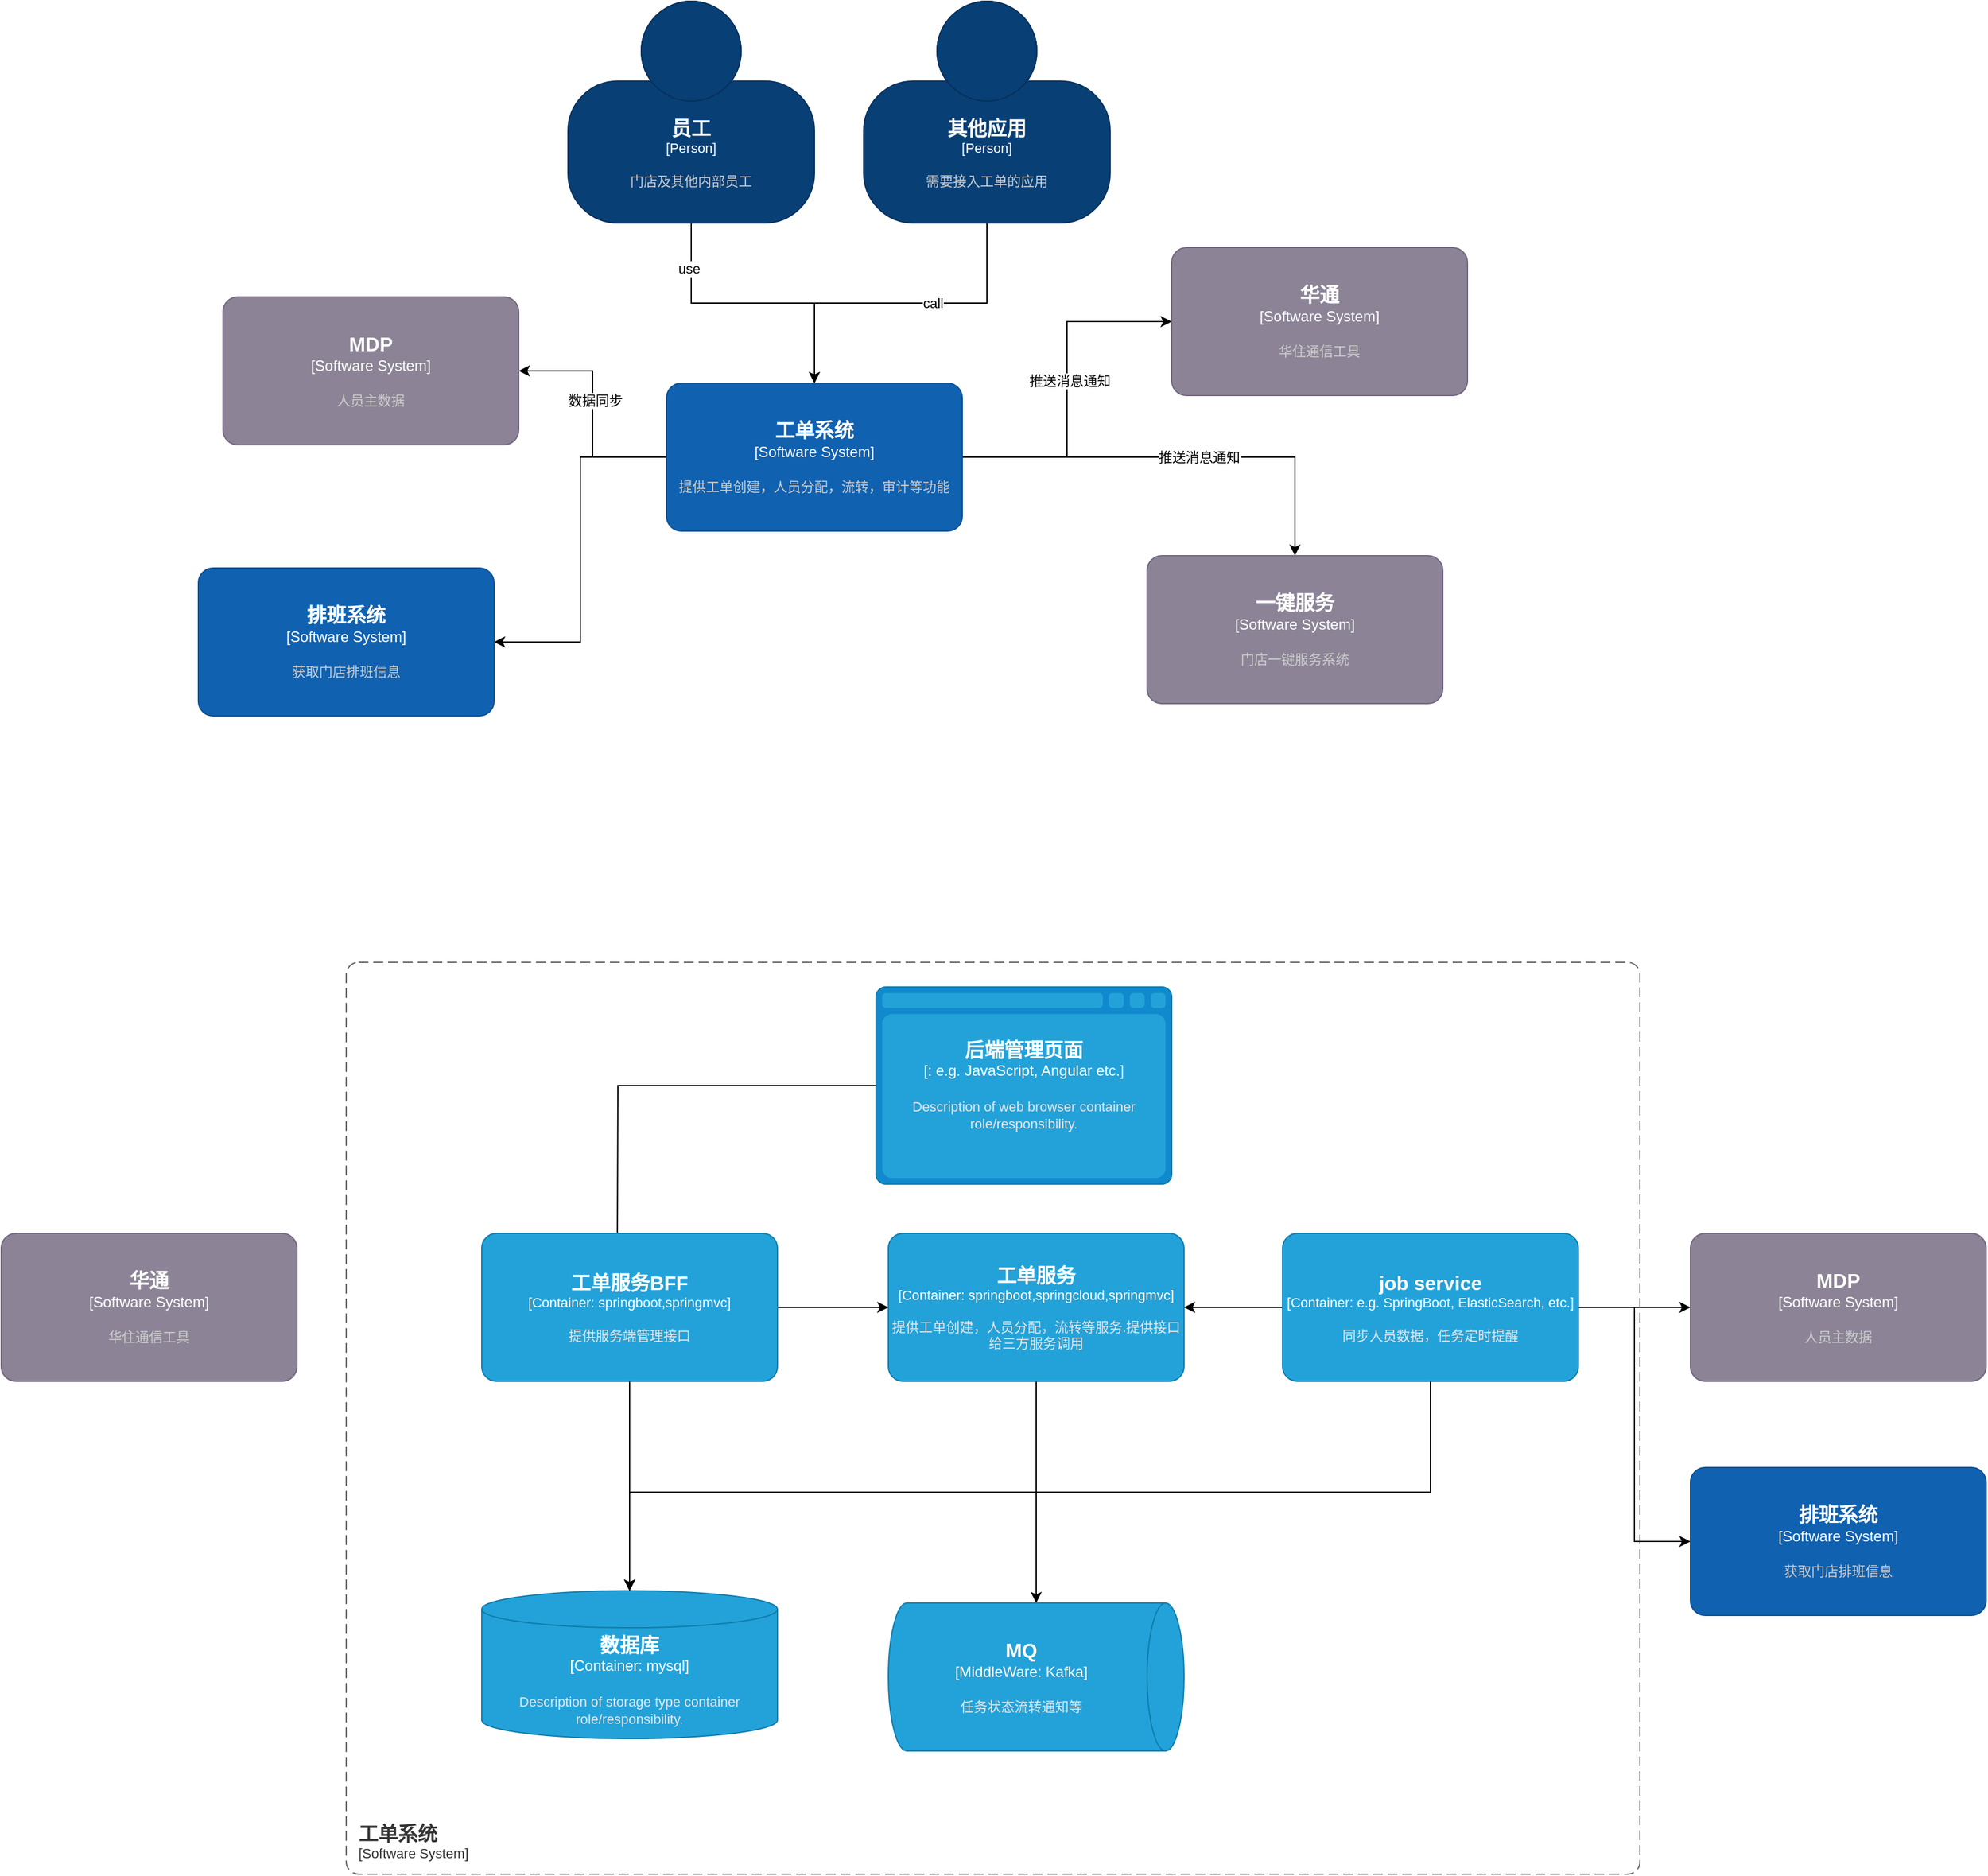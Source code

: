 <mxfile version="21.6.7" type="github">
  <diagram name="第 1 页" id="PIeniqU5bwOCqn_3mpyy">
    <mxGraphModel dx="2148" dy="889" grid="1" gridSize="10" guides="1" tooltips="1" connect="1" arrows="1" fold="1" page="1" pageScale="1" pageWidth="827" pageHeight="1169" math="0" shadow="0">
      <root>
        <mxCell id="0" />
        <mxCell id="1" parent="0" />
        <mxCell id="n75JgGG_GOEfqAFnkDep-7" style="edgeStyle=orthogonalEdgeStyle;rounded=0;orthogonalLoop=1;jettySize=auto;html=1;" edge="1" parent="1" source="n75JgGG_GOEfqAFnkDep-1" target="n75JgGG_GOEfqAFnkDep-4">
          <mxGeometry relative="1" as="geometry" />
        </mxCell>
        <mxCell id="n75JgGG_GOEfqAFnkDep-11" value="推送消息通知" style="edgeLabel;html=1;align=center;verticalAlign=middle;resizable=0;points=[];" vertex="1" connectable="0" parent="n75JgGG_GOEfqAFnkDep-7">
          <mxGeometry x="0.05" y="-2" relative="1" as="geometry">
            <mxPoint as="offset" />
          </mxGeometry>
        </mxCell>
        <mxCell id="n75JgGG_GOEfqAFnkDep-8" style="edgeStyle=orthogonalEdgeStyle;rounded=0;orthogonalLoop=1;jettySize=auto;html=1;" edge="1" parent="1" source="n75JgGG_GOEfqAFnkDep-1" target="n75JgGG_GOEfqAFnkDep-5">
          <mxGeometry relative="1" as="geometry" />
        </mxCell>
        <mxCell id="n75JgGG_GOEfqAFnkDep-12" value="推送消息通知" style="edgeLabel;html=1;align=center;verticalAlign=middle;resizable=0;points=[];" vertex="1" connectable="0" parent="n75JgGG_GOEfqAFnkDep-8">
          <mxGeometry x="0.098" relative="1" as="geometry">
            <mxPoint as="offset" />
          </mxGeometry>
        </mxCell>
        <mxCell id="n75JgGG_GOEfqAFnkDep-9" style="edgeStyle=orthogonalEdgeStyle;rounded=0;orthogonalLoop=1;jettySize=auto;html=1;entryX=1;entryY=0.5;entryDx=0;entryDy=0;entryPerimeter=0;" edge="1" parent="1" source="n75JgGG_GOEfqAFnkDep-1" target="n75JgGG_GOEfqAFnkDep-6">
          <mxGeometry relative="1" as="geometry" />
        </mxCell>
        <mxCell id="n75JgGG_GOEfqAFnkDep-10" value="数据同步" style="edgeLabel;html=1;align=center;verticalAlign=middle;resizable=0;points=[];" vertex="1" connectable="0" parent="n75JgGG_GOEfqAFnkDep-9">
          <mxGeometry x="0.114" y="-2" relative="1" as="geometry">
            <mxPoint as="offset" />
          </mxGeometry>
        </mxCell>
        <mxCell id="n75JgGG_GOEfqAFnkDep-14" style="edgeStyle=orthogonalEdgeStyle;rounded=0;orthogonalLoop=1;jettySize=auto;html=1;entryX=1;entryY=0.5;entryDx=0;entryDy=0;entryPerimeter=0;" edge="1" parent="1" source="n75JgGG_GOEfqAFnkDep-1" target="n75JgGG_GOEfqAFnkDep-13">
          <mxGeometry relative="1" as="geometry" />
        </mxCell>
        <object placeholders="1" c4Name="工单系统" c4Type="Software System" c4Description="提供工单创建，人员分配，流转，审计等功能" label="&lt;font style=&quot;font-size: 16px&quot;&gt;&lt;b&gt;%c4Name%&lt;/b&gt;&lt;/font&gt;&lt;div&gt;[%c4Type%]&lt;/div&gt;&lt;br&gt;&lt;div&gt;&lt;font style=&quot;font-size: 11px&quot;&gt;&lt;font color=&quot;#cccccc&quot;&gt;%c4Description%&lt;/font&gt;&lt;/div&gt;" id="n75JgGG_GOEfqAFnkDep-1">
          <mxCell style="rounded=1;whiteSpace=wrap;html=1;labelBackgroundColor=none;fillColor=#1061B0;fontColor=#ffffff;align=center;arcSize=10;strokeColor=#0D5091;metaEdit=1;resizable=0;points=[[0.25,0,0],[0.5,0,0],[0.75,0,0],[1,0.25,0],[1,0.5,0],[1,0.75,0],[0.75,1,0],[0.5,1,0],[0.25,1,0],[0,0.75,0],[0,0.5,0],[0,0.25,0]];" vertex="1" parent="1">
            <mxGeometry x="170" y="1320" width="240" height="120" as="geometry" />
          </mxCell>
        </object>
        <mxCell id="n75JgGG_GOEfqAFnkDep-3" style="edgeStyle=orthogonalEdgeStyle;rounded=0;orthogonalLoop=1;jettySize=auto;html=1;entryX=0.5;entryY=0;entryDx=0;entryDy=0;entryPerimeter=0;" edge="1" parent="1" source="n75JgGG_GOEfqAFnkDep-2" target="n75JgGG_GOEfqAFnkDep-1">
          <mxGeometry relative="1" as="geometry" />
        </mxCell>
        <mxCell id="n75JgGG_GOEfqAFnkDep-18" value="use" style="edgeLabel;html=1;align=center;verticalAlign=middle;resizable=0;points=[];" vertex="1" connectable="0" parent="n75JgGG_GOEfqAFnkDep-3">
          <mxGeometry x="-0.684" y="-2" relative="1" as="geometry">
            <mxPoint as="offset" />
          </mxGeometry>
        </mxCell>
        <object placeholders="1" c4Name="员工" c4Type="Person" c4Description="门店及其他内部员工" label="&lt;font style=&quot;font-size: 16px&quot;&gt;&lt;b&gt;%c4Name%&lt;/b&gt;&lt;/font&gt;&lt;div&gt;[%c4Type%]&lt;/div&gt;&lt;br&gt;&lt;div&gt;&lt;font style=&quot;font-size: 11px&quot;&gt;&lt;font color=&quot;#cccccc&quot;&gt;%c4Description%&lt;/font&gt;&lt;/div&gt;" id="n75JgGG_GOEfqAFnkDep-2">
          <mxCell style="html=1;fontSize=11;dashed=0;whiteSpace=wrap;fillColor=#083F75;strokeColor=#06315C;fontColor=#ffffff;shape=mxgraph.c4.person2;align=center;metaEdit=1;points=[[0.5,0,0],[1,0.5,0],[1,0.75,0],[0.75,1,0],[0.5,1,0],[0.25,1,0],[0,0.75,0],[0,0.5,0]];resizable=0;" vertex="1" parent="1">
            <mxGeometry x="90" y="1010" width="200" height="180" as="geometry" />
          </mxCell>
        </object>
        <object placeholders="1" c4Name="华通" c4Type="Software System" c4Description="华住通信工具" label="&lt;font style=&quot;font-size: 16px&quot;&gt;&lt;b&gt;%c4Name%&lt;/b&gt;&lt;/font&gt;&lt;div&gt;[%c4Type%]&lt;/div&gt;&lt;br&gt;&lt;div&gt;&lt;font style=&quot;font-size: 11px&quot;&gt;&lt;font color=&quot;#cccccc&quot;&gt;%c4Description%&lt;/font&gt;&lt;/div&gt;" id="n75JgGG_GOEfqAFnkDep-4">
          <mxCell style="rounded=1;whiteSpace=wrap;html=1;labelBackgroundColor=none;fillColor=#8C8496;fontColor=#ffffff;align=center;arcSize=10;strokeColor=#736782;metaEdit=1;resizable=0;points=[[0.25,0,0],[0.5,0,0],[0.75,0,0],[1,0.25,0],[1,0.5,0],[1,0.75,0],[0.75,1,0],[0.5,1,0],[0.25,1,0],[0,0.75,0],[0,0.5,0],[0,0.25,0]];" vertex="1" parent="1">
            <mxGeometry x="580" y="1210" width="240" height="120" as="geometry" />
          </mxCell>
        </object>
        <object placeholders="1" c4Name="一键服务" c4Type="Software System" c4Description="门店一键服务系统" label="&lt;font style=&quot;font-size: 16px&quot;&gt;&lt;b&gt;%c4Name%&lt;/b&gt;&lt;/font&gt;&lt;div&gt;[%c4Type%]&lt;/div&gt;&lt;br&gt;&lt;div&gt;&lt;font style=&quot;font-size: 11px&quot;&gt;&lt;font color=&quot;#cccccc&quot;&gt;%c4Description%&lt;/font&gt;&lt;/div&gt;" id="n75JgGG_GOEfqAFnkDep-5">
          <mxCell style="rounded=1;whiteSpace=wrap;html=1;labelBackgroundColor=none;fillColor=#8C8496;fontColor=#ffffff;align=center;arcSize=10;strokeColor=#736782;metaEdit=1;resizable=0;points=[[0.25,0,0],[0.5,0,0],[0.75,0,0],[1,0.25,0],[1,0.5,0],[1,0.75,0],[0.75,1,0],[0.5,1,0],[0.25,1,0],[0,0.75,0],[0,0.5,0],[0,0.25,0]];" vertex="1" parent="1">
            <mxGeometry x="560" y="1460" width="240" height="120" as="geometry" />
          </mxCell>
        </object>
        <object placeholders="1" c4Name="MDP" c4Type="Software System" c4Description="人员主数据" label="&lt;font style=&quot;font-size: 16px&quot;&gt;&lt;b&gt;%c4Name%&lt;/b&gt;&lt;/font&gt;&lt;div&gt;[%c4Type%]&lt;/div&gt;&lt;br&gt;&lt;div&gt;&lt;font style=&quot;font-size: 11px&quot;&gt;&lt;font color=&quot;#cccccc&quot;&gt;%c4Description%&lt;/font&gt;&lt;/div&gt;" id="n75JgGG_GOEfqAFnkDep-6">
          <mxCell style="rounded=1;whiteSpace=wrap;html=1;labelBackgroundColor=none;fillColor=#8C8496;fontColor=#ffffff;align=center;arcSize=10;strokeColor=#736782;metaEdit=1;resizable=0;points=[[0.25,0,0],[0.5,0,0],[0.75,0,0],[1,0.25,0],[1,0.5,0],[1,0.75,0],[0.75,1,0],[0.5,1,0],[0.25,1,0],[0,0.75,0],[0,0.5,0],[0,0.25,0]];" vertex="1" parent="1">
            <mxGeometry x="-190" y="1250" width="240" height="120" as="geometry" />
          </mxCell>
        </object>
        <object placeholders="1" c4Name="排班系统" c4Type="Software System" c4Description="获取门店排班信息" label="&lt;font style=&quot;font-size: 16px&quot;&gt;&lt;b&gt;%c4Name%&lt;/b&gt;&lt;/font&gt;&lt;div&gt;[%c4Type%]&lt;/div&gt;&lt;br&gt;&lt;div&gt;&lt;font style=&quot;font-size: 11px&quot;&gt;&lt;font color=&quot;#cccccc&quot;&gt;%c4Description%&lt;/font&gt;&lt;/div&gt;" id="n75JgGG_GOEfqAFnkDep-13">
          <mxCell style="rounded=1;whiteSpace=wrap;html=1;labelBackgroundColor=none;fillColor=#1061B0;fontColor=#ffffff;align=center;arcSize=10;strokeColor=#0D5091;metaEdit=1;resizable=0;points=[[0.25,0,0],[0.5,0,0],[0.75,0,0],[1,0.25,0],[1,0.5,0],[1,0.75,0],[0.75,1,0],[0.5,1,0],[0.25,1,0],[0,0.75,0],[0,0.5,0],[0,0.25,0]];" vertex="1" parent="1">
            <mxGeometry x="-210" y="1470" width="240" height="120" as="geometry" />
          </mxCell>
        </object>
        <mxCell id="n75JgGG_GOEfqAFnkDep-16" style="edgeStyle=orthogonalEdgeStyle;rounded=0;orthogonalLoop=1;jettySize=auto;html=1;entryX=0.5;entryY=0;entryDx=0;entryDy=0;entryPerimeter=0;" edge="1" parent="1" source="n75JgGG_GOEfqAFnkDep-15" target="n75JgGG_GOEfqAFnkDep-1">
          <mxGeometry relative="1" as="geometry" />
        </mxCell>
        <mxCell id="n75JgGG_GOEfqAFnkDep-17" value="call" style="edgeLabel;html=1;align=center;verticalAlign=middle;resizable=0;points=[];" vertex="1" connectable="0" parent="n75JgGG_GOEfqAFnkDep-16">
          <mxGeometry x="-0.193" relative="1" as="geometry">
            <mxPoint as="offset" />
          </mxGeometry>
        </mxCell>
        <object placeholders="1" c4Name="其他应用" c4Type="Person" c4Description="需要接入工单的应用" label="&lt;font style=&quot;font-size: 16px&quot;&gt;&lt;b&gt;%c4Name%&lt;/b&gt;&lt;/font&gt;&lt;div&gt;[%c4Type%]&lt;/div&gt;&lt;br&gt;&lt;div&gt;&lt;font style=&quot;font-size: 11px&quot;&gt;&lt;font color=&quot;#cccccc&quot;&gt;%c4Description%&lt;/font&gt;&lt;/div&gt;" id="n75JgGG_GOEfqAFnkDep-15">
          <mxCell style="html=1;fontSize=11;dashed=0;whiteSpace=wrap;fillColor=#083F75;strokeColor=#06315C;fontColor=#ffffff;shape=mxgraph.c4.person2;align=center;metaEdit=1;points=[[0.5,0,0],[1,0.5,0],[1,0.75,0],[0.75,1,0],[0.5,1,0],[0.25,1,0],[0,0.75,0],[0,0.5,0]];resizable=0;" vertex="1" parent="1">
            <mxGeometry x="330" y="1010" width="200" height="180" as="geometry" />
          </mxCell>
        </object>
        <object placeholders="1" c4Name="工单系统" c4Type="SystemScopeBoundary" c4Application="Software System" label="&lt;font style=&quot;font-size: 16px&quot;&gt;&lt;b&gt;&lt;div style=&quot;text-align: left&quot;&gt;%c4Name%&lt;/div&gt;&lt;/b&gt;&lt;/font&gt;&lt;div style=&quot;text-align: left&quot;&gt;[%c4Application%]&lt;/div&gt;" id="n75JgGG_GOEfqAFnkDep-19">
          <mxCell style="rounded=1;fontSize=11;whiteSpace=wrap;html=1;dashed=1;arcSize=20;fillColor=none;strokeColor=#666666;fontColor=#333333;labelBackgroundColor=none;align=left;verticalAlign=bottom;labelBorderColor=none;spacingTop=0;spacing=10;dashPattern=8 4;metaEdit=1;rotatable=0;perimeter=rectanglePerimeter;noLabel=0;labelPadding=0;allowArrows=0;connectable=0;expand=0;recursiveResize=0;editable=1;pointerEvents=0;absoluteArcSize=1;points=[[0.25,0,0],[0.5,0,0],[0.75,0,0],[1,0.25,0],[1,0.5,0],[1,0.75,0],[0.75,1,0],[0.5,1,0],[0.25,1,0],[0,0.75,0],[0,0.5,0],[0,0.25,0]];" vertex="1" parent="1">
            <mxGeometry x="-90" y="1790" width="1050" height="740" as="geometry" />
          </mxCell>
        </object>
        <mxCell id="n75JgGG_GOEfqAFnkDep-28" style="edgeStyle=orthogonalEdgeStyle;rounded=0;orthogonalLoop=1;jettySize=auto;html=1;" edge="1" parent="1" source="n75JgGG_GOEfqAFnkDep-20" target="n75JgGG_GOEfqAFnkDep-22">
          <mxGeometry relative="1" as="geometry" />
        </mxCell>
        <mxCell id="n75JgGG_GOEfqAFnkDep-29" style="edgeStyle=orthogonalEdgeStyle;rounded=0;orthogonalLoop=1;jettySize=auto;html=1;entryX=0.5;entryY=0;entryDx=0;entryDy=0;entryPerimeter=0;exitX=0.5;exitY=1;exitDx=0;exitDy=0;exitPerimeter=0;" edge="1" parent="1" source="n75JgGG_GOEfqAFnkDep-20" target="n75JgGG_GOEfqAFnkDep-21">
          <mxGeometry relative="1" as="geometry">
            <Array as="points">
              <mxPoint x="470" y="2220" />
              <mxPoint x="140" y="2220" />
            </Array>
          </mxGeometry>
        </mxCell>
        <object placeholders="1" c4Name="工单服务" c4Type="Container" c4Technology="springboot,springcloud,springmvc" c4Description="提供工单创建，人员分配，流转等服务.提供接口给三方服务调用" label="&lt;font style=&quot;font-size: 16px&quot;&gt;&lt;b&gt;%c4Name%&lt;/b&gt;&lt;/font&gt;&lt;div&gt;[%c4Type%: %c4Technology%]&lt;/div&gt;&lt;br&gt;&lt;div&gt;&lt;font style=&quot;font-size: 11px&quot;&gt;&lt;font color=&quot;#E6E6E6&quot;&gt;%c4Description%&lt;/font&gt;&lt;/div&gt;" id="n75JgGG_GOEfqAFnkDep-20">
          <mxCell style="rounded=1;whiteSpace=wrap;html=1;fontSize=11;labelBackgroundColor=none;fillColor=#23A2D9;fontColor=#ffffff;align=center;arcSize=10;strokeColor=#0E7DAD;metaEdit=1;resizable=0;points=[[0.25,0,0],[0.5,0,0],[0.75,0,0],[1,0.25,0],[1,0.5,0],[1,0.75,0],[0.75,1,0],[0.5,1,0],[0.25,1,0],[0,0.75,0],[0,0.5,0],[0,0.25,0]];" vertex="1" parent="1">
            <mxGeometry x="350" y="2010" width="240" height="120" as="geometry" />
          </mxCell>
        </object>
        <object placeholders="1" c4Type="数据库" c4Container="Container" c4Technology="mysql" c4Description="Description of storage type container role/responsibility." label="&lt;font style=&quot;font-size: 16px&quot;&gt;&lt;b&gt;%c4Type%&lt;/b&gt;&lt;/font&gt;&lt;div&gt;[%c4Container%:&amp;nbsp;%c4Technology%]&lt;/div&gt;&lt;br&gt;&lt;div&gt;&lt;font style=&quot;font-size: 11px&quot;&gt;&lt;font color=&quot;#E6E6E6&quot;&gt;%c4Description%&lt;/font&gt;&lt;/div&gt;" id="n75JgGG_GOEfqAFnkDep-21">
          <mxCell style="shape=cylinder3;size=15;whiteSpace=wrap;html=1;boundedLbl=1;rounded=0;labelBackgroundColor=none;fillColor=#23A2D9;fontSize=12;fontColor=#ffffff;align=center;strokeColor=#0E7DAD;metaEdit=1;points=[[0.5,0,0],[1,0.25,0],[1,0.5,0],[1,0.75,0],[0.5,1,0],[0,0.75,0],[0,0.5,0],[0,0.25,0]];resizable=0;" vertex="1" parent="1">
            <mxGeometry x="20" y="2300" width="240" height="120" as="geometry" />
          </mxCell>
        </object>
        <object placeholders="1" c4Type="MQ" c4Container="MiddleWare" c4Technology="Kafka" c4Description="任务状态流转通知等" label="&lt;font style=&quot;font-size: 16px&quot;&gt;&lt;b&gt;%c4Type%&lt;/b&gt;&lt;/font&gt;&lt;div&gt;[%c4Container%:&amp;nbsp;%c4Technology%]&lt;/div&gt;&lt;br&gt;&lt;div&gt;&lt;font style=&quot;font-size: 11px&quot;&gt;&lt;font color=&quot;#E6E6E6&quot;&gt;%c4Description%&lt;/font&gt;&lt;/div&gt;" id="n75JgGG_GOEfqAFnkDep-22">
          <mxCell style="shape=cylinder3;size=15;direction=south;whiteSpace=wrap;html=1;boundedLbl=1;rounded=0;labelBackgroundColor=none;fillColor=#23A2D9;fontSize=12;fontColor=#ffffff;align=center;strokeColor=#0E7DAD;metaEdit=1;points=[[0.5,0,0],[1,0.25,0],[1,0.5,0],[1,0.75,0],[0.5,1,0],[0,0.75,0],[0,0.5,0],[0,0.25,0]];resizable=0;" vertex="1" parent="1">
            <mxGeometry x="350" y="2310" width="240" height="120" as="geometry" />
          </mxCell>
        </object>
        <mxCell id="n75JgGG_GOEfqAFnkDep-34" style="edgeStyle=orthogonalEdgeStyle;rounded=0;orthogonalLoop=1;jettySize=auto;html=1;" edge="1" parent="1" source="n75JgGG_GOEfqAFnkDep-23">
          <mxGeometry relative="1" as="geometry">
            <mxPoint x="130" y="2030" as="targetPoint" />
          </mxGeometry>
        </mxCell>
        <object placeholders="1" c4Type="后端管理页面" c4Container="" c4Technology="e.g. JavaScript, Angular etc." c4Description="Description of web browser container role/responsibility." label="&lt;font style=&quot;font-size: 16px&quot;&gt;&lt;b&gt;%c4Type%&lt;/b&gt;&lt;/font&gt;&lt;div&gt;[%c4Container%:&amp;nbsp;%c4Technology%]&lt;/div&gt;&lt;br&gt;&lt;div&gt;&lt;font style=&quot;font-size: 11px&quot;&gt;&lt;font color=&quot;#E6E6E6&quot;&gt;%c4Description%&lt;/font&gt;&lt;/div&gt;" id="n75JgGG_GOEfqAFnkDep-23">
          <mxCell style="shape=mxgraph.c4.webBrowserContainer2;whiteSpace=wrap;html=1;boundedLbl=1;rounded=0;labelBackgroundColor=none;strokeColor=#118ACD;fillColor=#23A2D9;strokeColor=#118ACD;strokeColor2=#0E7DAD;fontSize=12;fontColor=#ffffff;align=center;metaEdit=1;points=[[0.5,0,0],[1,0.25,0],[1,0.5,0],[1,0.75,0],[0.5,1,0],[0,0.75,0],[0,0.5,0],[0,0.25,0]];resizable=0;" vertex="1" parent="1">
            <mxGeometry x="340" y="1810" width="240" height="160" as="geometry" />
          </mxCell>
        </object>
        <mxCell id="n75JgGG_GOEfqAFnkDep-25" style="edgeStyle=orthogonalEdgeStyle;rounded=0;orthogonalLoop=1;jettySize=auto;html=1;entryX=1;entryY=0.5;entryDx=0;entryDy=0;entryPerimeter=0;" edge="1" parent="1" source="n75JgGG_GOEfqAFnkDep-24" target="n75JgGG_GOEfqAFnkDep-20">
          <mxGeometry relative="1" as="geometry" />
        </mxCell>
        <mxCell id="n75JgGG_GOEfqAFnkDep-31" style="edgeStyle=orthogonalEdgeStyle;rounded=0;orthogonalLoop=1;jettySize=auto;html=1;entryX=0;entryY=0.5;entryDx=0;entryDy=0;entryPerimeter=0;" edge="1" parent="1" source="n75JgGG_GOEfqAFnkDep-24" target="n75JgGG_GOEfqAFnkDep-30">
          <mxGeometry relative="1" as="geometry" />
        </mxCell>
        <mxCell id="n75JgGG_GOEfqAFnkDep-32" style="edgeStyle=orthogonalEdgeStyle;rounded=0;orthogonalLoop=1;jettySize=auto;html=1;" edge="1" parent="1" source="n75JgGG_GOEfqAFnkDep-24" target="n75JgGG_GOEfqAFnkDep-21">
          <mxGeometry relative="1" as="geometry">
            <Array as="points">
              <mxPoint x="790" y="2220" />
              <mxPoint x="140" y="2220" />
            </Array>
          </mxGeometry>
        </mxCell>
        <mxCell id="n75JgGG_GOEfqAFnkDep-39" style="edgeStyle=orthogonalEdgeStyle;rounded=0;orthogonalLoop=1;jettySize=auto;html=1;entryX=0;entryY=0.5;entryDx=0;entryDy=0;entryPerimeter=0;" edge="1" parent="1" source="n75JgGG_GOEfqAFnkDep-24" target="n75JgGG_GOEfqAFnkDep-38">
          <mxGeometry relative="1" as="geometry" />
        </mxCell>
        <object placeholders="1" c4Name="job service" c4Type="Container" c4Technology="e.g. SpringBoot, ElasticSearch, etc." c4Description="同步人员数据，任务定时提醒" label="&lt;font style=&quot;font-size: 16px&quot;&gt;&lt;b&gt;%c4Name%&lt;/b&gt;&lt;/font&gt;&lt;div&gt;[%c4Type%: %c4Technology%]&lt;/div&gt;&lt;br&gt;&lt;div&gt;&lt;font style=&quot;font-size: 11px&quot;&gt;&lt;font color=&quot;#E6E6E6&quot;&gt;%c4Description%&lt;/font&gt;&lt;/div&gt;" id="n75JgGG_GOEfqAFnkDep-24">
          <mxCell style="rounded=1;whiteSpace=wrap;html=1;fontSize=11;labelBackgroundColor=none;fillColor=#23A2D9;fontColor=#ffffff;align=center;arcSize=10;strokeColor=#0E7DAD;metaEdit=1;resizable=0;points=[[0.25,0,0],[0.5,0,0],[0.75,0,0],[1,0.25,0],[1,0.5,0],[1,0.75,0],[0.75,1,0],[0.5,1,0],[0.25,1,0],[0,0.75,0],[0,0.5,0],[0,0.25,0]];" vertex="1" parent="1">
            <mxGeometry x="670" y="2010" width="240" height="120" as="geometry" />
          </mxCell>
        </object>
        <object placeholders="1" c4Name="MDP" c4Type="Software System" c4Description="人员主数据" label="&lt;font style=&quot;font-size: 16px&quot;&gt;&lt;b&gt;%c4Name%&lt;/b&gt;&lt;/font&gt;&lt;div&gt;[%c4Type%]&lt;/div&gt;&lt;br&gt;&lt;div&gt;&lt;font style=&quot;font-size: 11px&quot;&gt;&lt;font color=&quot;#cccccc&quot;&gt;%c4Description%&lt;/font&gt;&lt;/div&gt;" id="n75JgGG_GOEfqAFnkDep-30">
          <mxCell style="rounded=1;whiteSpace=wrap;html=1;labelBackgroundColor=none;fillColor=#8C8496;fontColor=#ffffff;align=center;arcSize=10;strokeColor=#736782;metaEdit=1;resizable=0;points=[[0.25,0,0],[0.5,0,0],[0.75,0,0],[1,0.25,0],[1,0.5,0],[1,0.75,0],[0.75,1,0],[0.5,1,0],[0.25,1,0],[0,0.75,0],[0,0.5,0],[0,0.25,0]];" vertex="1" parent="1">
            <mxGeometry x="1001" y="2010" width="240" height="120" as="geometry" />
          </mxCell>
        </object>
        <mxCell id="n75JgGG_GOEfqAFnkDep-36" style="edgeStyle=orthogonalEdgeStyle;rounded=0;orthogonalLoop=1;jettySize=auto;html=1;" edge="1" parent="1" source="n75JgGG_GOEfqAFnkDep-33">
          <mxGeometry relative="1" as="geometry">
            <mxPoint x="350.0" y="2070" as="targetPoint" />
          </mxGeometry>
        </mxCell>
        <mxCell id="n75JgGG_GOEfqAFnkDep-37" style="edgeStyle=orthogonalEdgeStyle;rounded=0;orthogonalLoop=1;jettySize=auto;html=1;" edge="1" parent="1" source="n75JgGG_GOEfqAFnkDep-33">
          <mxGeometry relative="1" as="geometry">
            <mxPoint x="140" y="2300" as="targetPoint" />
          </mxGeometry>
        </mxCell>
        <object placeholders="1" c4Name="工单服务BFF" c4Type="Container" c4Technology="springboot,springmvc" c4Description="提供服务端管理接口" label="&lt;font style=&quot;font-size: 16px&quot;&gt;&lt;b&gt;%c4Name%&lt;/b&gt;&lt;/font&gt;&lt;div&gt;[%c4Type%: %c4Technology%]&lt;/div&gt;&lt;br&gt;&lt;div&gt;&lt;font style=&quot;font-size: 11px&quot;&gt;&lt;font color=&quot;#E6E6E6&quot;&gt;%c4Description%&lt;/font&gt;&lt;/div&gt;" id="n75JgGG_GOEfqAFnkDep-33">
          <mxCell style="rounded=1;whiteSpace=wrap;html=1;fontSize=11;labelBackgroundColor=none;fillColor=#23A2D9;fontColor=#ffffff;align=center;arcSize=10;strokeColor=#0E7DAD;metaEdit=1;resizable=0;points=[[0.25,0,0],[0.5,0,0],[0.75,0,0],[1,0.25,0],[1,0.5,0],[1,0.75,0],[0.75,1,0],[0.5,1,0],[0.25,1,0],[0,0.75,0],[0,0.5,0],[0,0.25,0]];" vertex="1" parent="1">
            <mxGeometry x="20" y="2010" width="240" height="120" as="geometry" />
          </mxCell>
        </object>
        <object placeholders="1" c4Name="排班系统" c4Type="Software System" c4Description="获取门店排班信息" label="&lt;font style=&quot;font-size: 16px&quot;&gt;&lt;b&gt;%c4Name%&lt;/b&gt;&lt;/font&gt;&lt;div&gt;[%c4Type%]&lt;/div&gt;&lt;br&gt;&lt;div&gt;&lt;font style=&quot;font-size: 11px&quot;&gt;&lt;font color=&quot;#cccccc&quot;&gt;%c4Description%&lt;/font&gt;&lt;/div&gt;" id="n75JgGG_GOEfqAFnkDep-38">
          <mxCell style="rounded=1;whiteSpace=wrap;html=1;labelBackgroundColor=none;fillColor=#1061B0;fontColor=#ffffff;align=center;arcSize=10;strokeColor=#0D5091;metaEdit=1;resizable=0;points=[[0.25,0,0],[0.5,0,0],[0.75,0,0],[1,0.25,0],[1,0.5,0],[1,0.75,0],[0.75,1,0],[0.5,1,0],[0.25,1,0],[0,0.75,0],[0,0.5,0],[0,0.25,0]];" vertex="1" parent="1">
            <mxGeometry x="1001" y="2200" width="240" height="120" as="geometry" />
          </mxCell>
        </object>
        <object placeholders="1" c4Name="华通" c4Type="Software System" c4Description="华住通信工具" label="&lt;font style=&quot;font-size: 16px&quot;&gt;&lt;b&gt;%c4Name%&lt;/b&gt;&lt;/font&gt;&lt;div&gt;[%c4Type%]&lt;/div&gt;&lt;br&gt;&lt;div&gt;&lt;font style=&quot;font-size: 11px&quot;&gt;&lt;font color=&quot;#cccccc&quot;&gt;%c4Description%&lt;/font&gt;&lt;/div&gt;" id="n75JgGG_GOEfqAFnkDep-53">
          <mxCell style="rounded=1;whiteSpace=wrap;html=1;labelBackgroundColor=none;fillColor=#8C8496;fontColor=#ffffff;align=center;arcSize=10;strokeColor=#736782;metaEdit=1;resizable=0;points=[[0.25,0,0],[0.5,0,0],[0.75,0,0],[1,0.25,0],[1,0.5,0],[1,0.75,0],[0.75,1,0],[0.5,1,0],[0.25,1,0],[0,0.75,0],[0,0.5,0],[0,0.25,0]];" vertex="1" parent="1">
            <mxGeometry x="-370" y="2010" width="240" height="120" as="geometry" />
          </mxCell>
        </object>
      </root>
    </mxGraphModel>
  </diagram>
</mxfile>
